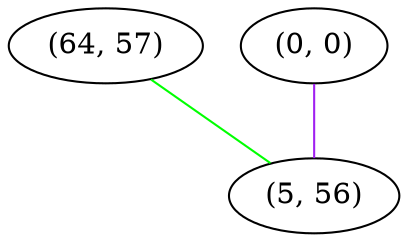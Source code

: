 graph "" {
"(64, 57)";
"(0, 0)";
"(5, 56)";
"(64, 57)" -- "(5, 56)"  [color=green, key=0, weight=2];
"(0, 0)" -- "(5, 56)"  [color=purple, key=0, weight=4];
}
